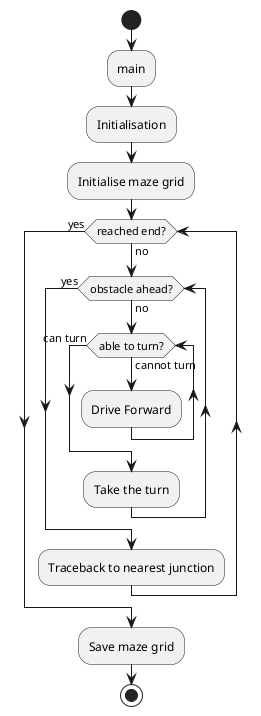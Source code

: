 @startuml mapping_flowchart
start
:main;
:Initialisation;
:Initialise maze grid;
while (reached end?) is (no)
    while (obstacle ahead?) is (no)
        while (able to turn?) is (cannot turn)
            :Drive Forward;
        endwhile (can turn)
        :Take the turn;
    endwhile (yes)
    :Traceback to nearest junction;
endwhile (yes)
:Save maze grid;
stop
@enduml

@startuml navigation_flowchart
start
fork
    #HotPink:main;
    :Initialisation;
    #Yellow:Load maze grid;
    #Yellow:Determine path with A*;
    while (reached end?) is (no)
        #Yellow:Provide navigation instructions;
        #HotPink:Instruct Motor;
        #Cyan:Move motor;
        #Yellow:Update position based\non wheel encoder distance;
    endwhile (yes)
    #Yellow:Navigation Complete;
fork again
    -> line_sensor_isr;
    #LightBlue:Lost line detection;
    if (barcode?) is (yes) then
        #LightBlue:Decode barcode;
    elseif (barcode ended)
        #Yellow:Backtrack until line detected;
    else (no)
        #LightBlue:Interrupt;
        #Yellow:Backtrack 1 maze node;
        #Orange:Start timer;
        #Cyan:Alter orientation biased left;
        #HotPink:Retry movement instruction;
        if (cross line?) is (yes) then
            #Orange:End timer;
            #Yellow:Backtrack;
        elseif (again)
            #Orange:End timer;
            #Yellow:Compare timing;
            if (latest timing is?) is (shorter) then
                #Cyan:Alter orientation biased right;
            else (longer)
                #Cyan:Alter orientation biased further left;
            endif
        else (no)
            #Orange:End timer;
            #Yellow:Resume navigation;
        endif
    endif
fork again
    -> ultrasonic_isr;
    #LightBlue:Encountered obstacle;
    #Yellow:Update maze grid state;
    #Yellow:Run A* pathfinding from current position;
end fork
stop
@enduml
